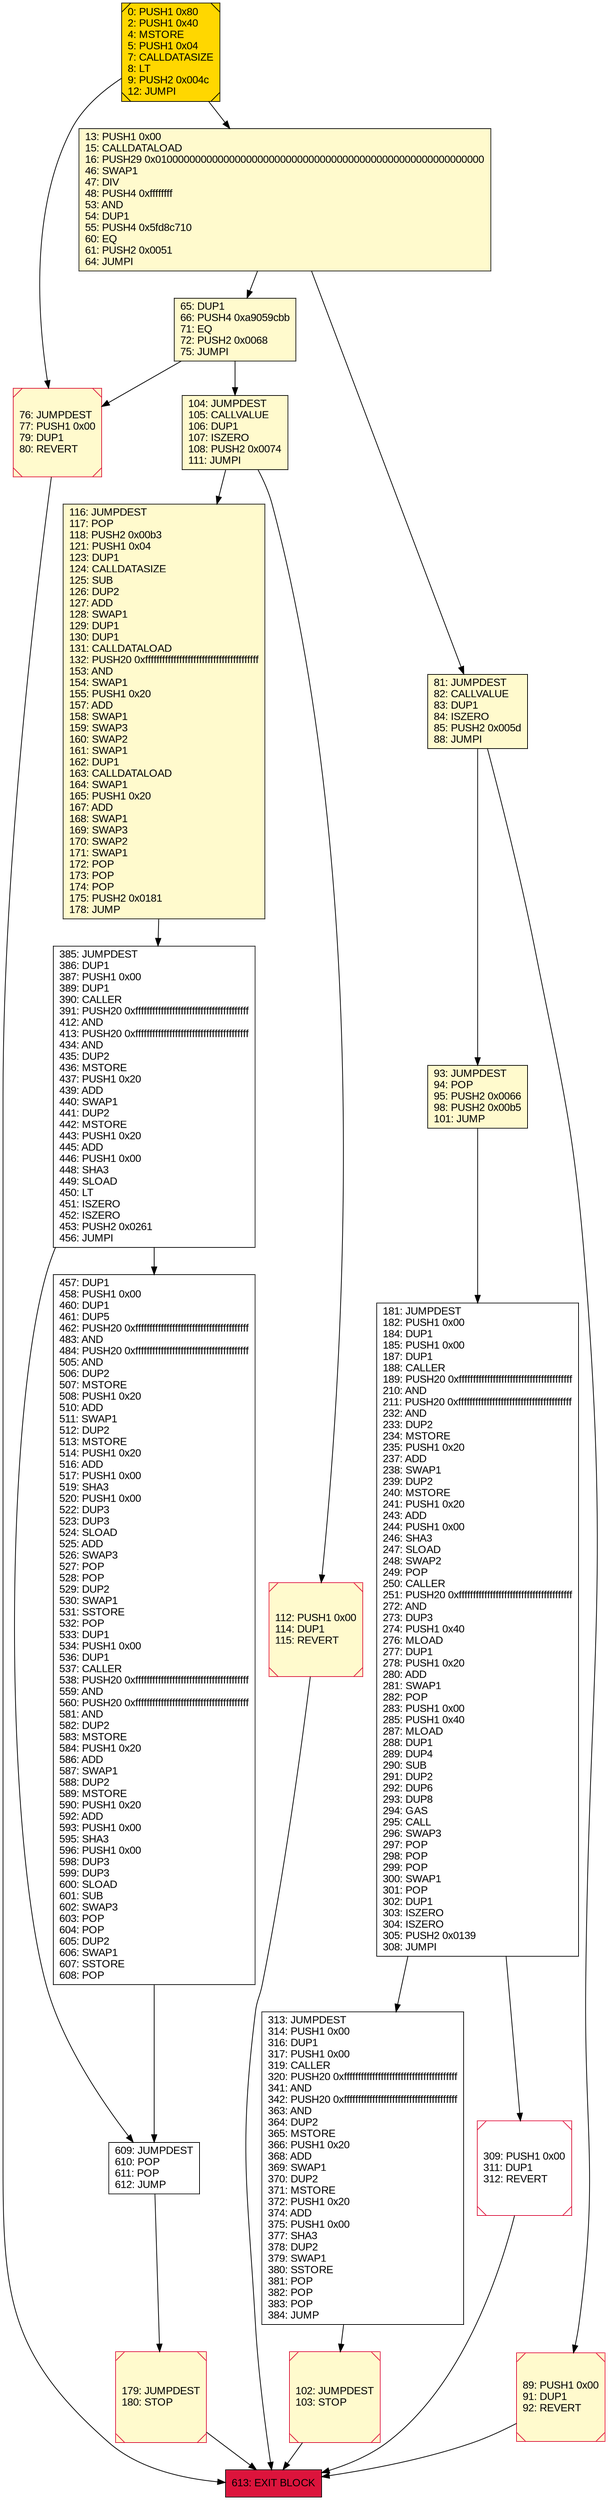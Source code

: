 digraph G {
bgcolor=transparent rankdir=UD;
node [shape=box style=filled color=black fillcolor=white fontname=arial fontcolor=black];
104 [label="104: JUMPDEST\l105: CALLVALUE\l106: DUP1\l107: ISZERO\l108: PUSH2 0x0074\l111: JUMPI\l" fillcolor=lemonchiffon ];
457 [label="457: DUP1\l458: PUSH1 0x00\l460: DUP1\l461: DUP5\l462: PUSH20 0xffffffffffffffffffffffffffffffffffffffff\l483: AND\l484: PUSH20 0xffffffffffffffffffffffffffffffffffffffff\l505: AND\l506: DUP2\l507: MSTORE\l508: PUSH1 0x20\l510: ADD\l511: SWAP1\l512: DUP2\l513: MSTORE\l514: PUSH1 0x20\l516: ADD\l517: PUSH1 0x00\l519: SHA3\l520: PUSH1 0x00\l522: DUP3\l523: DUP3\l524: SLOAD\l525: ADD\l526: SWAP3\l527: POP\l528: POP\l529: DUP2\l530: SWAP1\l531: SSTORE\l532: POP\l533: DUP1\l534: PUSH1 0x00\l536: DUP1\l537: CALLER\l538: PUSH20 0xffffffffffffffffffffffffffffffffffffffff\l559: AND\l560: PUSH20 0xffffffffffffffffffffffffffffffffffffffff\l581: AND\l582: DUP2\l583: MSTORE\l584: PUSH1 0x20\l586: ADD\l587: SWAP1\l588: DUP2\l589: MSTORE\l590: PUSH1 0x20\l592: ADD\l593: PUSH1 0x00\l595: SHA3\l596: PUSH1 0x00\l598: DUP3\l599: DUP3\l600: SLOAD\l601: SUB\l602: SWAP3\l603: POP\l604: POP\l605: DUP2\l606: SWAP1\l607: SSTORE\l608: POP\l" ];
613 [label="613: EXIT BLOCK\l" fillcolor=crimson ];
181 [label="181: JUMPDEST\l182: PUSH1 0x00\l184: DUP1\l185: PUSH1 0x00\l187: DUP1\l188: CALLER\l189: PUSH20 0xffffffffffffffffffffffffffffffffffffffff\l210: AND\l211: PUSH20 0xffffffffffffffffffffffffffffffffffffffff\l232: AND\l233: DUP2\l234: MSTORE\l235: PUSH1 0x20\l237: ADD\l238: SWAP1\l239: DUP2\l240: MSTORE\l241: PUSH1 0x20\l243: ADD\l244: PUSH1 0x00\l246: SHA3\l247: SLOAD\l248: SWAP2\l249: POP\l250: CALLER\l251: PUSH20 0xffffffffffffffffffffffffffffffffffffffff\l272: AND\l273: DUP3\l274: PUSH1 0x40\l276: MLOAD\l277: DUP1\l278: PUSH1 0x20\l280: ADD\l281: SWAP1\l282: POP\l283: PUSH1 0x00\l285: PUSH1 0x40\l287: MLOAD\l288: DUP1\l289: DUP4\l290: SUB\l291: DUP2\l292: DUP6\l293: DUP8\l294: GAS\l295: CALL\l296: SWAP3\l297: POP\l298: POP\l299: POP\l300: SWAP1\l301: POP\l302: DUP1\l303: ISZERO\l304: ISZERO\l305: PUSH2 0x0139\l308: JUMPI\l" ];
179 [label="179: JUMPDEST\l180: STOP\l" fillcolor=lemonchiffon shape=Msquare color=crimson ];
0 [label="0: PUSH1 0x80\l2: PUSH1 0x40\l4: MSTORE\l5: PUSH1 0x04\l7: CALLDATASIZE\l8: LT\l9: PUSH2 0x004c\l12: JUMPI\l" fillcolor=lemonchiffon shape=Msquare fillcolor=gold ];
76 [label="76: JUMPDEST\l77: PUSH1 0x00\l79: DUP1\l80: REVERT\l" fillcolor=lemonchiffon shape=Msquare color=crimson ];
609 [label="609: JUMPDEST\l610: POP\l611: POP\l612: JUMP\l" ];
81 [label="81: JUMPDEST\l82: CALLVALUE\l83: DUP1\l84: ISZERO\l85: PUSH2 0x005d\l88: JUMPI\l" fillcolor=lemonchiffon ];
112 [label="112: PUSH1 0x00\l114: DUP1\l115: REVERT\l" fillcolor=lemonchiffon shape=Msquare color=crimson ];
102 [label="102: JUMPDEST\l103: STOP\l" fillcolor=lemonchiffon shape=Msquare color=crimson ];
309 [label="309: PUSH1 0x00\l311: DUP1\l312: REVERT\l" shape=Msquare color=crimson ];
65 [label="65: DUP1\l66: PUSH4 0xa9059cbb\l71: EQ\l72: PUSH2 0x0068\l75: JUMPI\l" fillcolor=lemonchiffon ];
89 [label="89: PUSH1 0x00\l91: DUP1\l92: REVERT\l" fillcolor=lemonchiffon shape=Msquare color=crimson ];
93 [label="93: JUMPDEST\l94: POP\l95: PUSH2 0x0066\l98: PUSH2 0x00b5\l101: JUMP\l" fillcolor=lemonchiffon ];
116 [label="116: JUMPDEST\l117: POP\l118: PUSH2 0x00b3\l121: PUSH1 0x04\l123: DUP1\l124: CALLDATASIZE\l125: SUB\l126: DUP2\l127: ADD\l128: SWAP1\l129: DUP1\l130: DUP1\l131: CALLDATALOAD\l132: PUSH20 0xffffffffffffffffffffffffffffffffffffffff\l153: AND\l154: SWAP1\l155: PUSH1 0x20\l157: ADD\l158: SWAP1\l159: SWAP3\l160: SWAP2\l161: SWAP1\l162: DUP1\l163: CALLDATALOAD\l164: SWAP1\l165: PUSH1 0x20\l167: ADD\l168: SWAP1\l169: SWAP3\l170: SWAP2\l171: SWAP1\l172: POP\l173: POP\l174: POP\l175: PUSH2 0x0181\l178: JUMP\l" fillcolor=lemonchiffon ];
13 [label="13: PUSH1 0x00\l15: CALLDATALOAD\l16: PUSH29 0x0100000000000000000000000000000000000000000000000000000000\l46: SWAP1\l47: DIV\l48: PUSH4 0xffffffff\l53: AND\l54: DUP1\l55: PUSH4 0x5fd8c710\l60: EQ\l61: PUSH2 0x0051\l64: JUMPI\l" fillcolor=lemonchiffon ];
385 [label="385: JUMPDEST\l386: DUP1\l387: PUSH1 0x00\l389: DUP1\l390: CALLER\l391: PUSH20 0xffffffffffffffffffffffffffffffffffffffff\l412: AND\l413: PUSH20 0xffffffffffffffffffffffffffffffffffffffff\l434: AND\l435: DUP2\l436: MSTORE\l437: PUSH1 0x20\l439: ADD\l440: SWAP1\l441: DUP2\l442: MSTORE\l443: PUSH1 0x20\l445: ADD\l446: PUSH1 0x00\l448: SHA3\l449: SLOAD\l450: LT\l451: ISZERO\l452: ISZERO\l453: PUSH2 0x0261\l456: JUMPI\l" ];
313 [label="313: JUMPDEST\l314: PUSH1 0x00\l316: DUP1\l317: PUSH1 0x00\l319: CALLER\l320: PUSH20 0xffffffffffffffffffffffffffffffffffffffff\l341: AND\l342: PUSH20 0xffffffffffffffffffffffffffffffffffffffff\l363: AND\l364: DUP2\l365: MSTORE\l366: PUSH1 0x20\l368: ADD\l369: SWAP1\l370: DUP2\l371: MSTORE\l372: PUSH1 0x20\l374: ADD\l375: PUSH1 0x00\l377: SHA3\l378: DUP2\l379: SWAP1\l380: SSTORE\l381: POP\l382: POP\l383: POP\l384: JUMP\l" ];
179 -> 613;
116 -> 385;
313 -> 102;
609 -> 179;
457 -> 609;
13 -> 65;
104 -> 112;
13 -> 81;
81 -> 93;
65 -> 104;
102 -> 613;
104 -> 116;
65 -> 76;
89 -> 613;
181 -> 313;
0 -> 76;
76 -> 613;
385 -> 609;
181 -> 309;
309 -> 613;
0 -> 13;
81 -> 89;
112 -> 613;
93 -> 181;
385 -> 457;
}